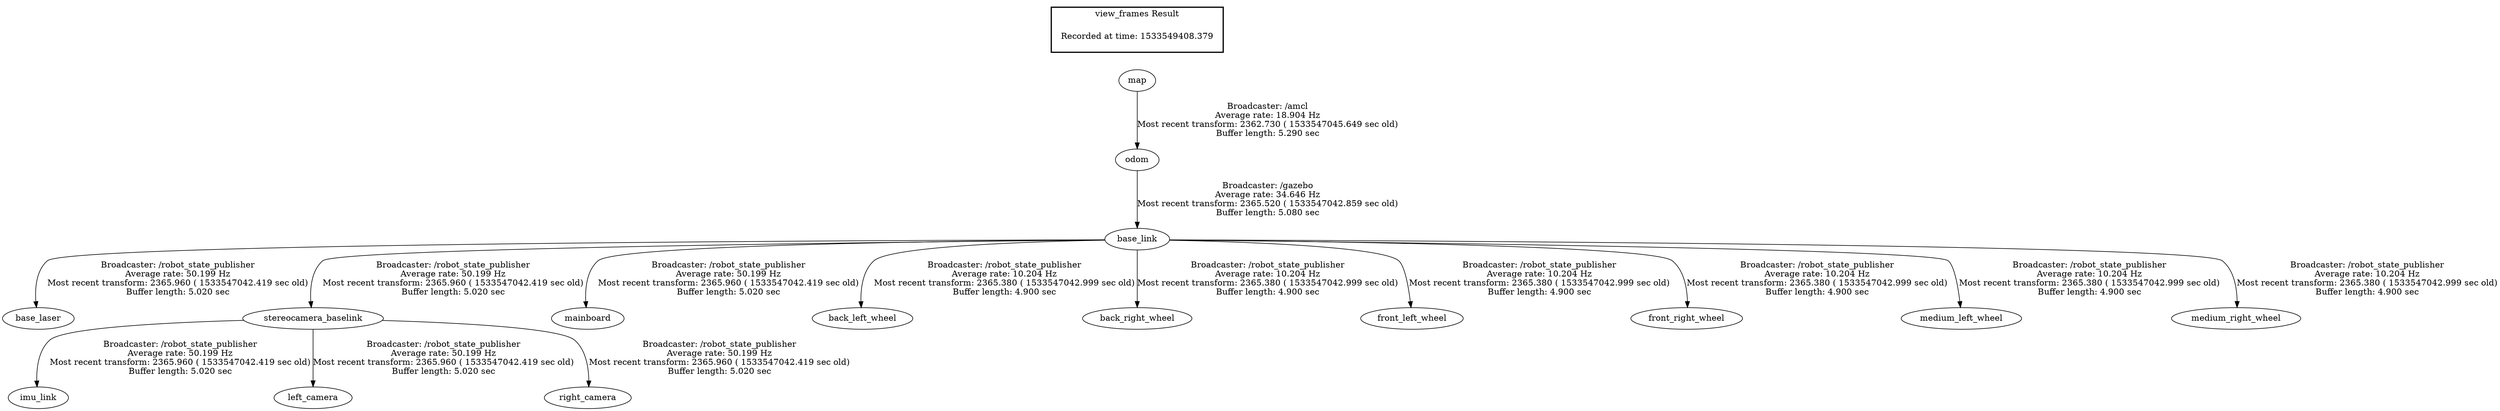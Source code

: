 digraph G {
"base_link" -> "base_laser"[label="Broadcaster: /robot_state_publisher\nAverage rate: 50.199 Hz\nMost recent transform: 2365.960 ( 1533547042.419 sec old)\nBuffer length: 5.020 sec\n"];
"odom" -> "base_link"[label="Broadcaster: /gazebo\nAverage rate: 34.646 Hz\nMost recent transform: 2365.520 ( 1533547042.859 sec old)\nBuffer length: 5.080 sec\n"];
"stereocamera_baselink" -> "imu_link"[label="Broadcaster: /robot_state_publisher\nAverage rate: 50.199 Hz\nMost recent transform: 2365.960 ( 1533547042.419 sec old)\nBuffer length: 5.020 sec\n"];
"base_link" -> "stereocamera_baselink"[label="Broadcaster: /robot_state_publisher\nAverage rate: 50.199 Hz\nMost recent transform: 2365.960 ( 1533547042.419 sec old)\nBuffer length: 5.020 sec\n"];
"stereocamera_baselink" -> "left_camera"[label="Broadcaster: /robot_state_publisher\nAverage rate: 50.199 Hz\nMost recent transform: 2365.960 ( 1533547042.419 sec old)\nBuffer length: 5.020 sec\n"];
"base_link" -> "mainboard"[label="Broadcaster: /robot_state_publisher\nAverage rate: 50.199 Hz\nMost recent transform: 2365.960 ( 1533547042.419 sec old)\nBuffer length: 5.020 sec\n"];
"stereocamera_baselink" -> "right_camera"[label="Broadcaster: /robot_state_publisher\nAverage rate: 50.199 Hz\nMost recent transform: 2365.960 ( 1533547042.419 sec old)\nBuffer length: 5.020 sec\n"];
"map" -> "odom"[label="Broadcaster: /amcl\nAverage rate: 18.904 Hz\nMost recent transform: 2362.730 ( 1533547045.649 sec old)\nBuffer length: 5.290 sec\n"];
"base_link" -> "back_left_wheel"[label="Broadcaster: /robot_state_publisher\nAverage rate: 10.204 Hz\nMost recent transform: 2365.380 ( 1533547042.999 sec old)\nBuffer length: 4.900 sec\n"];
"base_link" -> "back_right_wheel"[label="Broadcaster: /robot_state_publisher\nAverage rate: 10.204 Hz\nMost recent transform: 2365.380 ( 1533547042.999 sec old)\nBuffer length: 4.900 sec\n"];
"base_link" -> "front_left_wheel"[label="Broadcaster: /robot_state_publisher\nAverage rate: 10.204 Hz\nMost recent transform: 2365.380 ( 1533547042.999 sec old)\nBuffer length: 4.900 sec\n"];
"base_link" -> "front_right_wheel"[label="Broadcaster: /robot_state_publisher\nAverage rate: 10.204 Hz\nMost recent transform: 2365.380 ( 1533547042.999 sec old)\nBuffer length: 4.900 sec\n"];
"base_link" -> "medium_left_wheel"[label="Broadcaster: /robot_state_publisher\nAverage rate: 10.204 Hz\nMost recent transform: 2365.380 ( 1533547042.999 sec old)\nBuffer length: 4.900 sec\n"];
"base_link" -> "medium_right_wheel"[label="Broadcaster: /robot_state_publisher\nAverage rate: 10.204 Hz\nMost recent transform: 2365.380 ( 1533547042.999 sec old)\nBuffer length: 4.900 sec\n"];
edge [style=invis];
 subgraph cluster_legend { style=bold; color=black; label ="view_frames Result";
"Recorded at time: 1533549408.379"[ shape=plaintext ] ;
 }->"map";
}